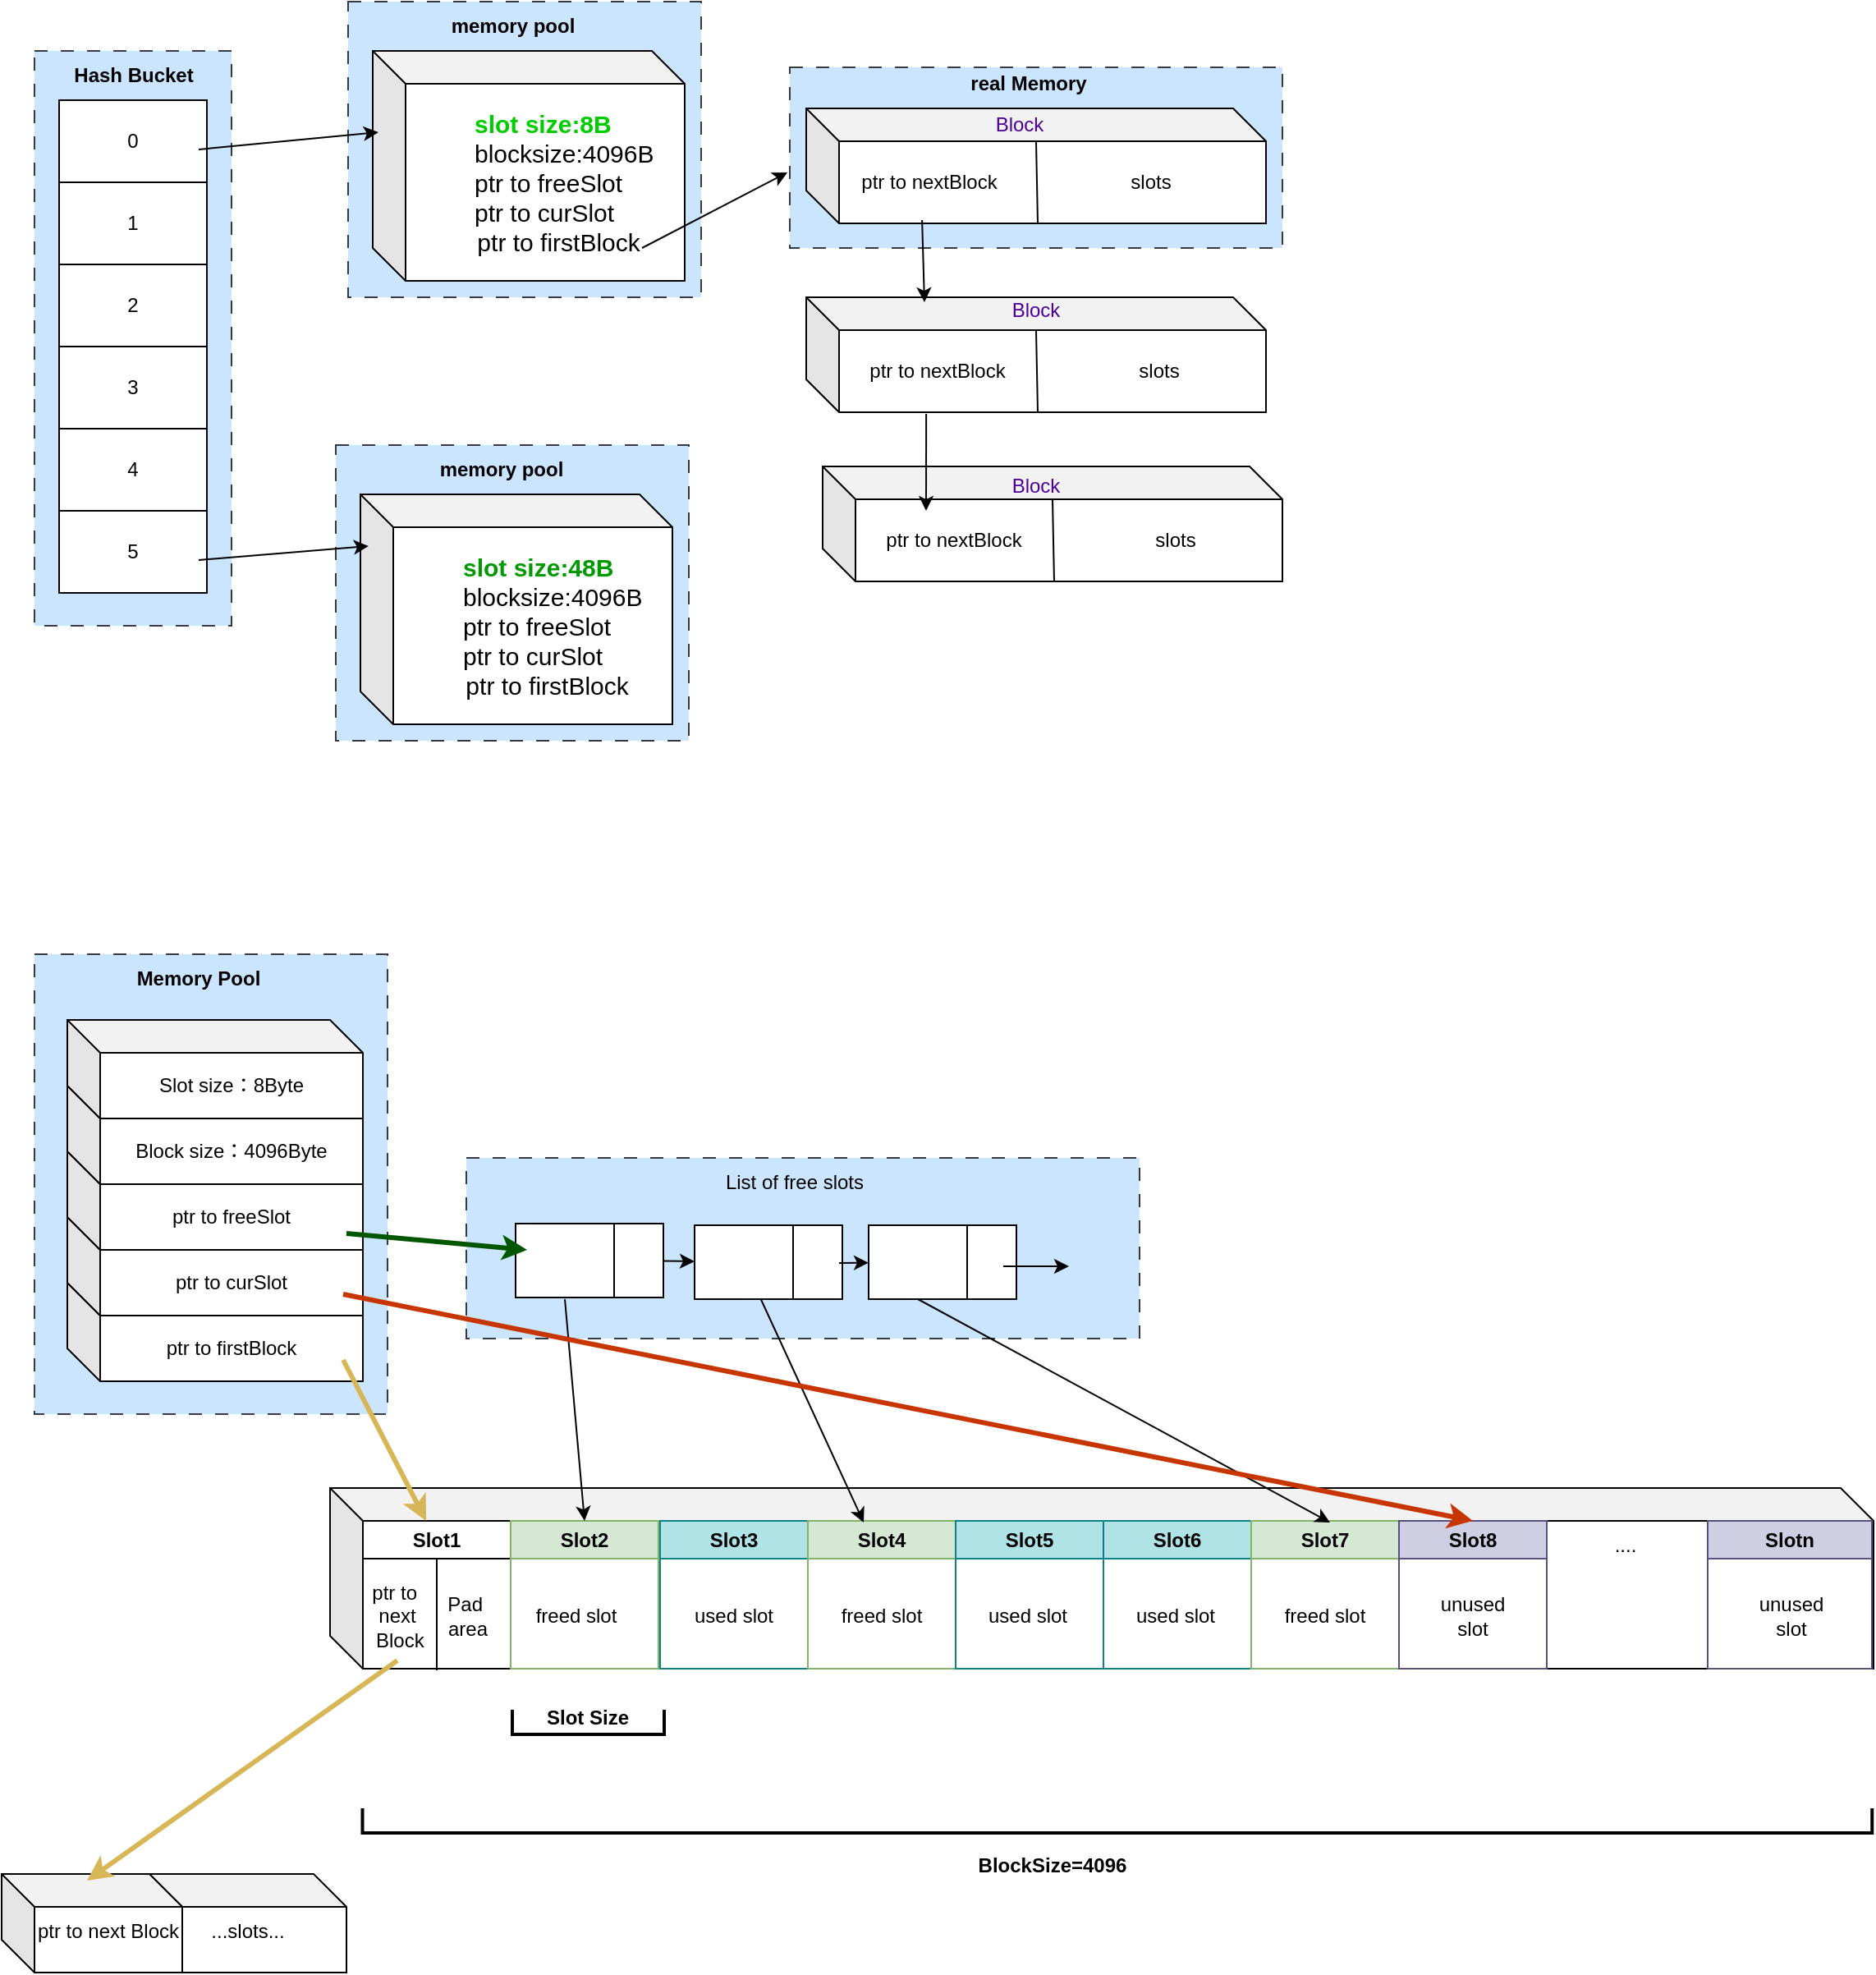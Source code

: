 <mxfile version="26.2.13">
  <diagram name="Page-1" id="68UhMEflulMoAvJQQZpr">
    <mxGraphModel dx="782" dy="471" grid="1" gridSize="10" guides="1" tooltips="1" connect="1" arrows="1" fold="1" page="1" pageScale="1" pageWidth="850" pageHeight="1100" math="0" shadow="0">
      <root>
        <mxCell id="0" />
        <mxCell id="1" parent="0" />
        <mxCell id="1545ABVTpnN0l0uN4MO6-4" value="" style="rounded=0;whiteSpace=wrap;html=1;dashed=1;dashPattern=8 8;fillColor=#cce5ff;strokeColor=#36393d;" parent="1" vertex="1">
          <mxGeometry x="60" y="80" width="120" height="350" as="geometry" />
        </mxCell>
        <mxCell id="1545ABVTpnN0l0uN4MO6-5" value="0" style="rounded=0;whiteSpace=wrap;html=1;" parent="1" vertex="1">
          <mxGeometry x="75" y="110" width="90" height="50" as="geometry" />
        </mxCell>
        <mxCell id="1545ABVTpnN0l0uN4MO6-8" value="1" style="rounded=0;whiteSpace=wrap;html=1;" parent="1" vertex="1">
          <mxGeometry x="75" y="160" width="90" height="50" as="geometry" />
        </mxCell>
        <mxCell id="1545ABVTpnN0l0uN4MO6-9" value="2" style="rounded=0;whiteSpace=wrap;html=1;" parent="1" vertex="1">
          <mxGeometry x="75" y="210" width="90" height="50" as="geometry" />
        </mxCell>
        <mxCell id="1545ABVTpnN0l0uN4MO6-10" value="3" style="rounded=0;whiteSpace=wrap;html=1;" parent="1" vertex="1">
          <mxGeometry x="75" y="260" width="90" height="50" as="geometry" />
        </mxCell>
        <mxCell id="1545ABVTpnN0l0uN4MO6-11" value="4" style="rounded=0;whiteSpace=wrap;html=1;" parent="1" vertex="1">
          <mxGeometry x="75" y="310" width="90" height="50" as="geometry" />
        </mxCell>
        <mxCell id="1545ABVTpnN0l0uN4MO6-12" value="&lt;b&gt;Hash Bucket&lt;/b&gt;" style="text;html=1;align=center;verticalAlign=middle;resizable=0;points=[];autosize=1;strokeColor=none;fillColor=none;" parent="1" vertex="1">
          <mxGeometry x="70" y="80" width="100" height="30" as="geometry" />
        </mxCell>
        <mxCell id="1545ABVTpnN0l0uN4MO6-13" value="5" style="rounded=0;whiteSpace=wrap;html=1;" parent="1" vertex="1">
          <mxGeometry x="75" y="360" width="90" height="50" as="geometry" />
        </mxCell>
        <mxCell id="1545ABVTpnN0l0uN4MO6-18" value="" style="rounded=0;whiteSpace=wrap;html=1;dashed=1;dashPattern=8 8;strokeColor=#36393d;align=center;verticalAlign=middle;fontFamily=Helvetica;fontSize=12;fillColor=#cce5ff;" parent="1" vertex="1">
          <mxGeometry x="251" y="50" width="215" height="180" as="geometry" />
        </mxCell>
        <mxCell id="1545ABVTpnN0l0uN4MO6-19" value="&lt;blockquote style=&quot;margin: 0 0 0 40px; border: none; padding: 0px;&quot;&gt;&lt;font style=&quot;font-size: 15px;&quot;&gt;&lt;b&gt;&lt;font style=&quot;color: rgb(0, 204, 0);&quot;&gt;&lt;span style=&quot;background-color: transparent;&quot;&gt;slot&lt;/span&gt; size:8B&lt;/font&gt;&lt;/b&gt;&lt;br&gt;blocksize:4096B&lt;br&gt;ptr to freeSlot&lt;br&gt;ptr to c&lt;span style=&quot;background-color: transparent; color: light-dark(rgb(0, 0, 0), rgb(255, 255, 255));&quot;&gt;urSlot&lt;/span&gt;&lt;/font&gt;&lt;/blockquote&gt;&lt;div&gt;&lt;font style=&quot;font-size: 15px;&quot;&gt;&lt;span style=&quot;white-space: pre;&quot;&gt;&#x9;&lt;/span&gt;&amp;nbsp; ptr to firstBlock&lt;/font&gt;&lt;/div&gt;" style="shape=cube;whiteSpace=wrap;html=1;boundedLbl=1;backgroundOutline=1;darkOpacity=0.05;darkOpacity2=0.1;rounded=0;strokeColor=default;align=left;verticalAlign=middle;fontFamily=Helvetica;fontSize=12;fontColor=default;fillColor=default;" parent="1" vertex="1">
          <mxGeometry x="266" y="80" width="190" height="140" as="geometry" />
        </mxCell>
        <mxCell id="1545ABVTpnN0l0uN4MO6-20" value="&lt;b&gt;memory pool&lt;/b&gt;" style="text;html=1;align=center;verticalAlign=middle;resizable=0;points=[];autosize=1;strokeColor=none;fillColor=none;fontFamily=Helvetica;fontSize=12;fontColor=default;" parent="1" vertex="1">
          <mxGeometry x="301" y="50" width="100" height="30" as="geometry" />
        </mxCell>
        <mxCell id="1545ABVTpnN0l0uN4MO6-21" value="" style="rounded=0;whiteSpace=wrap;html=1;dashed=1;dashPattern=8 8;strokeColor=#36393d;align=center;verticalAlign=middle;fontFamily=Helvetica;fontSize=12;fillColor=#cce5ff;" parent="1" vertex="1">
          <mxGeometry x="520" y="90" width="300" height="110" as="geometry" />
        </mxCell>
        <mxCell id="1545ABVTpnN0l0uN4MO6-22" value="&lt;b&gt;real Memory&lt;/b&gt;" style="text;html=1;align=center;verticalAlign=middle;resizable=0;points=[];autosize=1;strokeColor=none;fillColor=none;fontFamily=Helvetica;fontSize=12;fontColor=default;" parent="1" vertex="1">
          <mxGeometry x="620" y="85" width="90" height="30" as="geometry" />
        </mxCell>
        <mxCell id="1545ABVTpnN0l0uN4MO6-33" value="" style="shape=cube;whiteSpace=wrap;html=1;boundedLbl=1;backgroundOutline=1;darkOpacity=0.05;darkOpacity2=0.1;rounded=0;strokeColor=default;align=center;verticalAlign=middle;fontFamily=Helvetica;fontSize=12;fontColor=default;fillColor=default;" parent="1" vertex="1">
          <mxGeometry x="530" y="115" width="280" height="70" as="geometry" />
        </mxCell>
        <mxCell id="1545ABVTpnN0l0uN4MO6-36" value="" style="endArrow=none;html=1;rounded=0;fontFamily=Helvetica;fontSize=12;fontColor=default;" parent="1" edge="1">
          <mxGeometry width="50" height="50" relative="1" as="geometry">
            <mxPoint x="671" y="185" as="sourcePoint" />
            <mxPoint x="670" y="135" as="targetPoint" />
          </mxGeometry>
        </mxCell>
        <mxCell id="1545ABVTpnN0l0uN4MO6-37" value="ptr to nextBlock" style="text;html=1;align=center;verticalAlign=middle;whiteSpace=wrap;rounded=0;fontFamily=Helvetica;fontSize=12;fontColor=default;" parent="1" vertex="1">
          <mxGeometry x="560" y="145" width="90" height="30" as="geometry" />
        </mxCell>
        <mxCell id="1545ABVTpnN0l0uN4MO6-38" value="slots" style="text;html=1;align=center;verticalAlign=middle;whiteSpace=wrap;rounded=0;fontFamily=Helvetica;fontSize=12;fontColor=default;" parent="1" vertex="1">
          <mxGeometry x="710" y="145" width="60" height="30" as="geometry" />
        </mxCell>
        <mxCell id="1545ABVTpnN0l0uN4MO6-39" value="" style="shape=cube;whiteSpace=wrap;html=1;boundedLbl=1;backgroundOutline=1;darkOpacity=0.05;darkOpacity2=0.1;rounded=0;strokeColor=default;align=center;verticalAlign=middle;fontFamily=Helvetica;fontSize=12;fontColor=default;fillColor=default;" parent="1" vertex="1">
          <mxGeometry x="530" y="230" width="280" height="70" as="geometry" />
        </mxCell>
        <mxCell id="1545ABVTpnN0l0uN4MO6-40" value="" style="endArrow=none;html=1;rounded=0;fontFamily=Helvetica;fontSize=12;fontColor=default;" parent="1" edge="1">
          <mxGeometry width="50" height="50" relative="1" as="geometry">
            <mxPoint x="671" y="300" as="sourcePoint" />
            <mxPoint x="670" y="250" as="targetPoint" />
          </mxGeometry>
        </mxCell>
        <mxCell id="1545ABVTpnN0l0uN4MO6-41" value="ptr to nextBlock" style="text;html=1;align=center;verticalAlign=middle;whiteSpace=wrap;rounded=0;fontFamily=Helvetica;fontSize=12;fontColor=default;" parent="1" vertex="1">
          <mxGeometry x="565" y="260" width="90" height="30" as="geometry" />
        </mxCell>
        <mxCell id="1545ABVTpnN0l0uN4MO6-42" value="slots" style="text;html=1;align=center;verticalAlign=middle;whiteSpace=wrap;rounded=0;fontFamily=Helvetica;fontSize=12;fontColor=default;" parent="1" vertex="1">
          <mxGeometry x="715" y="260" width="60" height="30" as="geometry" />
        </mxCell>
        <mxCell id="1545ABVTpnN0l0uN4MO6-43" value="" style="shape=cube;whiteSpace=wrap;html=1;boundedLbl=1;backgroundOutline=1;darkOpacity=0.05;darkOpacity2=0.1;rounded=0;strokeColor=default;align=center;verticalAlign=middle;fontFamily=Helvetica;fontSize=12;fontColor=default;fillColor=default;" parent="1" vertex="1">
          <mxGeometry x="540" y="333" width="280" height="70" as="geometry" />
        </mxCell>
        <mxCell id="1545ABVTpnN0l0uN4MO6-44" value="" style="endArrow=none;html=1;rounded=0;fontFamily=Helvetica;fontSize=12;fontColor=default;" parent="1" edge="1">
          <mxGeometry width="50" height="50" relative="1" as="geometry">
            <mxPoint x="681" y="403" as="sourcePoint" />
            <mxPoint x="680" y="353" as="targetPoint" />
          </mxGeometry>
        </mxCell>
        <mxCell id="1545ABVTpnN0l0uN4MO6-45" value="ptr to nextBlock" style="text;html=1;align=center;verticalAlign=middle;whiteSpace=wrap;rounded=0;fontFamily=Helvetica;fontSize=12;fontColor=default;" parent="1" vertex="1">
          <mxGeometry x="575" y="363" width="90" height="30" as="geometry" />
        </mxCell>
        <mxCell id="1545ABVTpnN0l0uN4MO6-46" value="slots" style="text;html=1;align=center;verticalAlign=middle;whiteSpace=wrap;rounded=0;fontFamily=Helvetica;fontSize=12;fontColor=default;" parent="1" vertex="1">
          <mxGeometry x="725" y="363" width="60" height="30" as="geometry" />
        </mxCell>
        <mxCell id="1545ABVTpnN0l0uN4MO6-48" value="" style="endArrow=classic;html=1;rounded=0;fontFamily=Helvetica;fontSize=12;fontColor=default;exitX=0.252;exitY=0.971;exitDx=0;exitDy=0;exitPerimeter=0;" parent="1" source="1545ABVTpnN0l0uN4MO6-33" edge="1">
          <mxGeometry width="50" height="50" relative="1" as="geometry">
            <mxPoint x="580" y="240" as="sourcePoint" />
            <mxPoint x="602" y="233" as="targetPoint" />
            <Array as="points" />
          </mxGeometry>
        </mxCell>
        <mxCell id="1545ABVTpnN0l0uN4MO6-52" value="" style="endArrow=classic;html=1;rounded=0;fontFamily=Helvetica;fontSize=12;fontColor=default;exitX=0.261;exitY=1.014;exitDx=0;exitDy=0;exitPerimeter=0;entryX=0.225;entryY=0.386;entryDx=0;entryDy=0;entryPerimeter=0;" parent="1" source="1545ABVTpnN0l0uN4MO6-39" target="1545ABVTpnN0l0uN4MO6-43" edge="1">
          <mxGeometry width="50" height="50" relative="1" as="geometry">
            <mxPoint x="590" y="330" as="sourcePoint" />
            <mxPoint x="640" y="280" as="targetPoint" />
          </mxGeometry>
        </mxCell>
        <mxCell id="1545ABVTpnN0l0uN4MO6-53" value="" style="endArrow=classic;html=1;rounded=0;fontFamily=Helvetica;fontSize=12;fontColor=default;entryX=-0.005;entryY=0.582;entryDx=0;entryDy=0;entryPerimeter=0;" parent="1" target="1545ABVTpnN0l0uN4MO6-21" edge="1">
          <mxGeometry width="50" height="50" relative="1" as="geometry">
            <mxPoint x="430" y="200" as="sourcePoint" />
            <mxPoint x="480" y="150" as="targetPoint" />
          </mxGeometry>
        </mxCell>
        <mxCell id="1545ABVTpnN0l0uN4MO6-56" value="" style="endArrow=classic;html=1;rounded=0;fontFamily=Helvetica;fontSize=12;fontColor=default;entryX=0.018;entryY=0.354;entryDx=0;entryDy=0;entryPerimeter=0;" parent="1" target="1545ABVTpnN0l0uN4MO6-19" edge="1">
          <mxGeometry width="50" height="50" relative="1" as="geometry">
            <mxPoint x="160" y="140" as="sourcePoint" />
            <mxPoint x="210" y="90" as="targetPoint" />
          </mxGeometry>
        </mxCell>
        <mxCell id="1545ABVTpnN0l0uN4MO6-57" value="" style="rounded=0;whiteSpace=wrap;html=1;dashed=1;dashPattern=8 8;strokeColor=#36393d;align=center;verticalAlign=middle;fontFamily=Helvetica;fontSize=12;fillColor=#cce5ff;" parent="1" vertex="1">
          <mxGeometry x="243.5" y="320" width="215" height="180" as="geometry" />
        </mxCell>
        <mxCell id="1545ABVTpnN0l0uN4MO6-58" value="&lt;blockquote style=&quot;margin: 0 0 0 40px; border: none; padding: 0px;&quot;&gt;&lt;font style=&quot;font-size: 15px;&quot;&gt;&lt;b&gt;&lt;font style=&quot;color: rgb(0, 153, 0);&quot;&gt;&lt;span style=&quot;background-color: transparent;&quot;&gt;slot&lt;/span&gt; size:48B&lt;/font&gt;&lt;/b&gt;&lt;br&gt;blocksize:4096B&lt;br&gt;ptr to freeSlot&lt;br&gt;ptr to c&lt;span style=&quot;background-color: transparent; color: light-dark(rgb(0, 0, 0), rgb(255, 255, 255));&quot;&gt;urSlot&lt;/span&gt;&lt;/font&gt;&lt;/blockquote&gt;&lt;div&gt;&lt;font style=&quot;font-size: 15px;&quot;&gt;&lt;span style=&quot;white-space: pre;&quot;&gt;&#x9;&lt;/span&gt;&amp;nbsp; ptr to firstBlock&lt;/font&gt;&lt;/div&gt;" style="shape=cube;whiteSpace=wrap;html=1;boundedLbl=1;backgroundOutline=1;darkOpacity=0.05;darkOpacity2=0.1;rounded=0;strokeColor=default;align=left;verticalAlign=middle;fontFamily=Helvetica;fontSize=12;fontColor=default;fillColor=default;" parent="1" vertex="1">
          <mxGeometry x="258.5" y="350" width="190" height="140" as="geometry" />
        </mxCell>
        <mxCell id="1545ABVTpnN0l0uN4MO6-59" value="&lt;b&gt;memory pool&lt;/b&gt;" style="text;html=1;align=center;verticalAlign=middle;resizable=0;points=[];autosize=1;strokeColor=none;fillColor=none;fontFamily=Helvetica;fontSize=12;fontColor=default;" parent="1" vertex="1">
          <mxGeometry x="293.5" y="320" width="100" height="30" as="geometry" />
        </mxCell>
        <mxCell id="1545ABVTpnN0l0uN4MO6-61" value="" style="endArrow=classic;html=1;rounded=0;fontFamily=Helvetica;fontSize=12;fontColor=default;entryX=0.026;entryY=0.225;entryDx=0;entryDy=0;entryPerimeter=0;" parent="1" target="1545ABVTpnN0l0uN4MO6-58" edge="1">
          <mxGeometry width="50" height="50" relative="1" as="geometry">
            <mxPoint x="160" y="390" as="sourcePoint" />
            <mxPoint x="210" y="340" as="targetPoint" />
          </mxGeometry>
        </mxCell>
        <mxCell id="1545ABVTpnN0l0uN4MO6-62" value="&lt;font style=&quot;color: rgb(76, 0, 153);&quot;&gt;Block&lt;/font&gt;" style="text;html=1;align=center;verticalAlign=middle;whiteSpace=wrap;rounded=0;fontFamily=Helvetica;fontSize=12;fontColor=default;" parent="1" vertex="1">
          <mxGeometry x="630" y="110" width="60" height="30" as="geometry" />
        </mxCell>
        <mxCell id="1545ABVTpnN0l0uN4MO6-63" value="&lt;font style=&quot;color: rgb(76, 0, 153);&quot;&gt;Block&lt;/font&gt;" style="text;html=1;align=center;verticalAlign=middle;whiteSpace=wrap;rounded=0;fontFamily=Helvetica;fontSize=12;fontColor=default;" parent="1" vertex="1">
          <mxGeometry x="640" y="223" width="60" height="30" as="geometry" />
        </mxCell>
        <mxCell id="1545ABVTpnN0l0uN4MO6-64" value="&lt;font style=&quot;color: rgb(76, 0, 153);&quot;&gt;Block&lt;/font&gt;" style="text;html=1;align=center;verticalAlign=middle;whiteSpace=wrap;rounded=0;fontFamily=Helvetica;fontSize=12;fontColor=default;" parent="1" vertex="1">
          <mxGeometry x="640" y="330" width="60" height="30" as="geometry" />
        </mxCell>
        <mxCell id="rmR2JwyXD1AsNj4J_408-1" value="" style="rounded=0;whiteSpace=wrap;html=1;dashed=1;dashPattern=8 8;strokeColor=#36393d;align=center;verticalAlign=middle;fontFamily=Helvetica;fontSize=12;fillColor=#cce5ff;" vertex="1" parent="1">
          <mxGeometry x="60" y="630" width="215" height="280" as="geometry" />
        </mxCell>
        <mxCell id="rmR2JwyXD1AsNj4J_408-2" value="ptr to firstBlock" style="shape=cube;whiteSpace=wrap;html=1;boundedLbl=1;backgroundOutline=1;darkOpacity=0.05;darkOpacity2=0.1;" vertex="1" parent="1">
          <mxGeometry x="80" y="830" width="180" height="60" as="geometry" />
        </mxCell>
        <mxCell id="rmR2JwyXD1AsNj4J_408-3" value="ptr to curSlot" style="shape=cube;whiteSpace=wrap;html=1;boundedLbl=1;backgroundOutline=1;darkOpacity=0.05;darkOpacity2=0.1;" vertex="1" parent="1">
          <mxGeometry x="80" y="790" width="180" height="60" as="geometry" />
        </mxCell>
        <mxCell id="rmR2JwyXD1AsNj4J_408-4" value="ptr to freeSlot" style="shape=cube;whiteSpace=wrap;html=1;boundedLbl=1;backgroundOutline=1;darkOpacity=0.05;darkOpacity2=0.1;" vertex="1" parent="1">
          <mxGeometry x="80" y="750" width="180" height="60" as="geometry" />
        </mxCell>
        <mxCell id="rmR2JwyXD1AsNj4J_408-5" value="Block size：4096Byte" style="shape=cube;whiteSpace=wrap;html=1;boundedLbl=1;backgroundOutline=1;darkOpacity=0.05;darkOpacity2=0.1;" vertex="1" parent="1">
          <mxGeometry x="80" y="710" width="180" height="60" as="geometry" />
        </mxCell>
        <mxCell id="rmR2JwyXD1AsNj4J_408-6" value="Slot size：8Byte" style="shape=cube;whiteSpace=wrap;html=1;boundedLbl=1;backgroundOutline=1;darkOpacity=0.05;darkOpacity2=0.1;" vertex="1" parent="1">
          <mxGeometry x="80" y="670" width="180" height="60" as="geometry" />
        </mxCell>
        <mxCell id="rmR2JwyXD1AsNj4J_408-7" value="Memory Pool" style="text;html=1;align=center;verticalAlign=middle;whiteSpace=wrap;rounded=0;fontStyle=1" vertex="1" parent="1">
          <mxGeometry x="120" y="630" width="80" height="30" as="geometry" />
        </mxCell>
        <mxCell id="rmR2JwyXD1AsNj4J_408-8" value="" style="rounded=0;whiteSpace=wrap;html=1;dashed=1;dashPattern=8 8;strokeColor=#36393d;align=center;verticalAlign=middle;fontFamily=Helvetica;fontSize=12;fillColor=#cce5ff;" vertex="1" parent="1">
          <mxGeometry x="323" y="754" width="410" height="110" as="geometry" />
        </mxCell>
        <mxCell id="rmR2JwyXD1AsNj4J_408-9" value="" style="rounded=0;whiteSpace=wrap;html=1;" vertex="1" parent="1">
          <mxGeometry x="353" y="794" width="60" height="45" as="geometry" />
        </mxCell>
        <mxCell id="rmR2JwyXD1AsNj4J_408-10" value="List of free slots" style="text;html=1;align=center;verticalAlign=middle;whiteSpace=wrap;rounded=0;" vertex="1" parent="1">
          <mxGeometry x="473" y="754" width="100" height="30" as="geometry" />
        </mxCell>
        <mxCell id="rmR2JwyXD1AsNj4J_408-11" value="" style="rounded=0;whiteSpace=wrap;html=1;" vertex="1" parent="1">
          <mxGeometry x="413" y="794" width="30" height="45" as="geometry" />
        </mxCell>
        <mxCell id="rmR2JwyXD1AsNj4J_408-38" value="" style="shape=cube;whiteSpace=wrap;html=1;boundedLbl=1;backgroundOutline=1;darkOpacity=0.05;darkOpacity2=0.1;" vertex="1" parent="1">
          <mxGeometry x="240" y="955" width="940" height="110" as="geometry" />
        </mxCell>
        <mxCell id="rmR2JwyXD1AsNj4J_408-40" value="Slot1" style="swimlane;whiteSpace=wrap;html=1;" vertex="1" parent="1">
          <mxGeometry x="260" y="975" width="90" height="90" as="geometry">
            <mxRectangle x="260" y="1120" width="70" height="30" as="alternateBounds" />
          </mxGeometry>
        </mxCell>
        <mxCell id="rmR2JwyXD1AsNj4J_408-45" value="Slot2" style="swimlane;whiteSpace=wrap;html=1;fillColor=#d5e8d4;strokeColor=#82b366;" vertex="1" parent="1">
          <mxGeometry x="350" y="975" width="90" height="90" as="geometry">
            <mxRectangle x="260" y="1120" width="70" height="30" as="alternateBounds" />
          </mxGeometry>
        </mxCell>
        <mxCell id="rmR2JwyXD1AsNj4J_408-62" value="freed slot" style="text;html=1;align=center;verticalAlign=middle;whiteSpace=wrap;rounded=0;" vertex="1" parent="rmR2JwyXD1AsNj4J_408-45">
          <mxGeometry x="10" y="43" width="60" height="30" as="geometry" />
        </mxCell>
        <mxCell id="rmR2JwyXD1AsNj4J_408-46" value="Slot3" style="swimlane;whiteSpace=wrap;html=1;fillColor=#b0e3e6;strokeColor=#0e8088;" vertex="1" parent="1">
          <mxGeometry x="441" y="975" width="90" height="90" as="geometry">
            <mxRectangle x="260" y="1120" width="70" height="30" as="alternateBounds" />
          </mxGeometry>
        </mxCell>
        <mxCell id="rmR2JwyXD1AsNj4J_408-63" value="used slot" style="text;html=1;align=center;verticalAlign=middle;whiteSpace=wrap;rounded=0;" vertex="1" parent="rmR2JwyXD1AsNj4J_408-46">
          <mxGeometry x="15" y="43" width="60" height="30" as="geometry" />
        </mxCell>
        <mxCell id="rmR2JwyXD1AsNj4J_408-47" value="Slot4" style="swimlane;whiteSpace=wrap;html=1;startSize=23;fillColor=#d5e8d4;strokeColor=#82b366;" vertex="1" parent="1">
          <mxGeometry x="531" y="975" width="90" height="90" as="geometry">
            <mxRectangle x="260" y="1120" width="70" height="30" as="alternateBounds" />
          </mxGeometry>
        </mxCell>
        <mxCell id="rmR2JwyXD1AsNj4J_408-64" value="freed slot" style="text;html=1;align=center;verticalAlign=middle;whiteSpace=wrap;rounded=0;" vertex="1" parent="rmR2JwyXD1AsNj4J_408-47">
          <mxGeometry x="15" y="42.5" width="60" height="30" as="geometry" />
        </mxCell>
        <mxCell id="rmR2JwyXD1AsNj4J_408-48" value="Slot5" style="swimlane;whiteSpace=wrap;html=1;startSize=23;fillColor=#b0e3e6;strokeColor=#0e8088;" vertex="1" parent="1">
          <mxGeometry x="621" y="975" width="90" height="90" as="geometry">
            <mxRectangle x="260" y="1120" width="70" height="30" as="alternateBounds" />
          </mxGeometry>
        </mxCell>
        <mxCell id="rmR2JwyXD1AsNj4J_408-65" value="used slot" style="text;html=1;align=center;verticalAlign=middle;whiteSpace=wrap;rounded=0;" vertex="1" parent="rmR2JwyXD1AsNj4J_408-48">
          <mxGeometry x="14" y="42.5" width="60" height="30" as="geometry" />
        </mxCell>
        <mxCell id="rmR2JwyXD1AsNj4J_408-49" value="Slot6" style="swimlane;whiteSpace=wrap;html=1;startSize=23;fillColor=#b0e3e6;strokeColor=#0e8088;" vertex="1" parent="1">
          <mxGeometry x="711" y="975" width="90" height="90" as="geometry">
            <mxRectangle x="260" y="1120" width="70" height="30" as="alternateBounds" />
          </mxGeometry>
        </mxCell>
        <mxCell id="rmR2JwyXD1AsNj4J_408-66" value="used slot" style="text;html=1;align=center;verticalAlign=middle;whiteSpace=wrap;rounded=0;" vertex="1" parent="rmR2JwyXD1AsNj4J_408-49">
          <mxGeometry x="14" y="42.5" width="60" height="30" as="geometry" />
        </mxCell>
        <mxCell id="rmR2JwyXD1AsNj4J_408-50" value="Slot7" style="swimlane;whiteSpace=wrap;html=1;fillColor=#d5e8d4;strokeColor=#82b366;" vertex="1" parent="1">
          <mxGeometry x="801" y="975" width="90" height="90" as="geometry">
            <mxRectangle x="260" y="1120" width="70" height="30" as="alternateBounds" />
          </mxGeometry>
        </mxCell>
        <mxCell id="rmR2JwyXD1AsNj4J_408-67" value="freed slot" style="text;html=1;align=center;verticalAlign=middle;whiteSpace=wrap;rounded=0;" vertex="1" parent="rmR2JwyXD1AsNj4J_408-50">
          <mxGeometry x="15" y="43" width="60" height="30" as="geometry" />
        </mxCell>
        <mxCell id="rmR2JwyXD1AsNj4J_408-51" value="Slot8" style="swimlane;whiteSpace=wrap;html=1;fillColor=#d0cee2;strokeColor=#56517e;" vertex="1" parent="1">
          <mxGeometry x="891" y="975" width="90" height="90" as="geometry">
            <mxRectangle x="260" y="1120" width="70" height="30" as="alternateBounds" />
          </mxGeometry>
        </mxCell>
        <mxCell id="rmR2JwyXD1AsNj4J_408-52" value="Slotn" style="swimlane;whiteSpace=wrap;html=1;fillColor=#d0cee2;strokeColor=#56517e;" vertex="1" parent="1">
          <mxGeometry x="1079" y="975" width="100" height="90" as="geometry">
            <mxRectangle x="260" y="1120" width="70" height="30" as="alternateBounds" />
          </mxGeometry>
        </mxCell>
        <mxCell id="rmR2JwyXD1AsNj4J_408-69" value="unused slot" style="text;html=1;align=center;verticalAlign=middle;whiteSpace=wrap;rounded=0;" vertex="1" parent="rmR2JwyXD1AsNj4J_408-52">
          <mxGeometry x="21" y="42.5" width="60" height="30" as="geometry" />
        </mxCell>
        <mxCell id="rmR2JwyXD1AsNj4J_408-53" value="...." style="text;html=1;align=center;verticalAlign=middle;whiteSpace=wrap;rounded=0;" vertex="1" parent="1">
          <mxGeometry x="999" y="975" width="60" height="30" as="geometry" />
        </mxCell>
        <mxCell id="rmR2JwyXD1AsNj4J_408-54" value="" style="rounded=0;whiteSpace=wrap;html=1;" vertex="1" parent="1">
          <mxGeometry x="462" y="795" width="60" height="45" as="geometry" />
        </mxCell>
        <mxCell id="rmR2JwyXD1AsNj4J_408-55" value="" style="rounded=0;whiteSpace=wrap;html=1;" vertex="1" parent="1">
          <mxGeometry x="522" y="795" width="30" height="45" as="geometry" />
        </mxCell>
        <mxCell id="rmR2JwyXD1AsNj4J_408-56" value="" style="rounded=0;whiteSpace=wrap;html=1;" vertex="1" parent="1">
          <mxGeometry x="568" y="795" width="60" height="45" as="geometry" />
        </mxCell>
        <mxCell id="rmR2JwyXD1AsNj4J_408-57" value="" style="rounded=0;whiteSpace=wrap;html=1;" vertex="1" parent="1">
          <mxGeometry x="628" y="795" width="30" height="45" as="geometry" />
        </mxCell>
        <mxCell id="rmR2JwyXD1AsNj4J_408-59" value="" style="endArrow=none;html=1;rounded=0;" edge="1" parent="1">
          <mxGeometry width="50" height="50" relative="1" as="geometry">
            <mxPoint x="305" y="1066" as="sourcePoint" />
            <mxPoint x="305" y="998" as="targetPoint" />
          </mxGeometry>
        </mxCell>
        <mxCell id="rmR2JwyXD1AsNj4J_408-60" value="ptr to&amp;nbsp;&lt;div&gt;next&lt;/div&gt;&lt;div&gt;&amp;nbsp;Block&lt;/div&gt;" style="text;html=1;align=center;verticalAlign=middle;whiteSpace=wrap;rounded=0;" vertex="1" parent="1">
          <mxGeometry x="251" y="1005" width="60" height="55" as="geometry" />
        </mxCell>
        <mxCell id="rmR2JwyXD1AsNj4J_408-61" value="Pad&amp;nbsp;&lt;div&gt;area&lt;/div&gt;" style="text;html=1;align=center;verticalAlign=middle;whiteSpace=wrap;rounded=0;" vertex="1" parent="1">
          <mxGeometry x="293.5" y="1017.5" width="60" height="30" as="geometry" />
        </mxCell>
        <mxCell id="rmR2JwyXD1AsNj4J_408-68" value="unused slot" style="text;html=1;align=center;verticalAlign=middle;whiteSpace=wrap;rounded=0;" vertex="1" parent="1">
          <mxGeometry x="906" y="1017.5" width="60" height="30" as="geometry" />
        </mxCell>
        <mxCell id="rmR2JwyXD1AsNj4J_408-70" value="" style="strokeWidth=2;html=1;shape=mxgraph.flowchart.annotation_1;align=left;pointerEvents=1;rotation=-90;" vertex="1" parent="1">
          <mxGeometry x="389.75" y="1051.25" width="15" height="92.5" as="geometry" />
        </mxCell>
        <mxCell id="rmR2JwyXD1AsNj4J_408-71" value="&lt;b&gt;Slot Size&lt;/b&gt;" style="text;html=1;align=center;verticalAlign=middle;whiteSpace=wrap;rounded=0;" vertex="1" parent="1">
          <mxGeometry x="367.25" y="1080" width="60" height="30" as="geometry" />
        </mxCell>
        <mxCell id="rmR2JwyXD1AsNj4J_408-72" value="" style="strokeWidth=2;html=1;shape=mxgraph.flowchart.annotation_1;align=left;pointerEvents=1;rotation=-90;" vertex="1" parent="1">
          <mxGeometry x="711.94" y="697.82" width="15" height="919.37" as="geometry" />
        </mxCell>
        <mxCell id="rmR2JwyXD1AsNj4J_408-73" value="&lt;b&gt;BlockSize=4096&lt;/b&gt;" style="text;html=1;align=center;verticalAlign=middle;whiteSpace=wrap;rounded=0;" vertex="1" parent="1">
          <mxGeometry x="650" y="1170" width="60" height="30" as="geometry" />
        </mxCell>
        <mxCell id="rmR2JwyXD1AsNj4J_408-75" value="" style="endArrow=classic;html=1;rounded=0;entryX=0.117;entryY=0.356;entryDx=0;entryDy=0;entryPerimeter=0;fillColor=#008a00;strokeColor=#005700;strokeWidth=3;" edge="1" parent="1" target="rmR2JwyXD1AsNj4J_408-9">
          <mxGeometry width="50" height="50" relative="1" as="geometry">
            <mxPoint x="250" y="800" as="sourcePoint" />
            <mxPoint x="300" y="750" as="targetPoint" />
          </mxGeometry>
        </mxCell>
        <mxCell id="rmR2JwyXD1AsNj4J_408-76" value="" style="endArrow=classic;html=1;rounded=0;entryX=0.5;entryY=0;entryDx=0;entryDy=0;" edge="1" parent="1" target="rmR2JwyXD1AsNj4J_408-45">
          <mxGeometry width="50" height="50" relative="1" as="geometry">
            <mxPoint x="383" y="840" as="sourcePoint" />
            <mxPoint x="430" y="790" as="targetPoint" />
          </mxGeometry>
        </mxCell>
        <mxCell id="rmR2JwyXD1AsNj4J_408-78" value="" style="endArrow=classic;html=1;rounded=0;" edge="1" parent="1" source="rmR2JwyXD1AsNj4J_408-11" target="rmR2JwyXD1AsNj4J_408-54">
          <mxGeometry width="50" height="50" relative="1" as="geometry">
            <mxPoint x="430" y="820" as="sourcePoint" />
            <mxPoint x="480" y="770" as="targetPoint" />
          </mxGeometry>
        </mxCell>
        <mxCell id="rmR2JwyXD1AsNj4J_408-79" value="" style="endArrow=classic;html=1;rounded=0;entryX=0.5;entryY=0;entryDx=0;entryDy=0;" edge="1" parent="1" source="rmR2JwyXD1AsNj4J_408-54">
          <mxGeometry width="50" height="50" relative="1" as="geometry">
            <mxPoint x="550" y="821" as="sourcePoint" />
            <mxPoint x="565" y="976" as="targetPoint" />
          </mxGeometry>
        </mxCell>
        <mxCell id="rmR2JwyXD1AsNj4J_408-80" value="" style="endArrow=classic;html=1;rounded=0;entryX=0.5;entryY=0;entryDx=0;entryDy=0;exitX=0.5;exitY=1;exitDx=0;exitDy=0;" edge="1" parent="1" source="rmR2JwyXD1AsNj4J_408-56">
          <mxGeometry width="50" height="50" relative="1" as="geometry">
            <mxPoint x="786" y="840" as="sourcePoint" />
            <mxPoint x="849" y="976" as="targetPoint" />
          </mxGeometry>
        </mxCell>
        <mxCell id="rmR2JwyXD1AsNj4J_408-81" value="" style="endArrow=classic;html=1;rounded=0;" edge="1" parent="1" target="rmR2JwyXD1AsNj4J_408-56">
          <mxGeometry width="50" height="50" relative="1" as="geometry">
            <mxPoint x="550" y="818" as="sourcePoint" />
            <mxPoint x="590" y="770" as="targetPoint" />
          </mxGeometry>
        </mxCell>
        <mxCell id="rmR2JwyXD1AsNj4J_408-82" value="" style="endArrow=classic;html=1;rounded=0;" edge="1" parent="1">
          <mxGeometry width="50" height="50" relative="1" as="geometry">
            <mxPoint x="650" y="820" as="sourcePoint" />
            <mxPoint x="690" y="820" as="targetPoint" />
          </mxGeometry>
        </mxCell>
        <mxCell id="rmR2JwyXD1AsNj4J_408-83" value="" style="endArrow=classic;html=1;rounded=0;entryX=0.5;entryY=0;entryDx=0;entryDy=0;fillColor=#fa6800;strokeColor=#C73500;strokeWidth=3;" edge="1" parent="1" target="rmR2JwyXD1AsNj4J_408-51">
          <mxGeometry width="50" height="50" relative="1" as="geometry">
            <mxPoint x="248" y="837" as="sourcePoint" />
            <mxPoint x="358" y="847" as="targetPoint" />
          </mxGeometry>
        </mxCell>
        <mxCell id="rmR2JwyXD1AsNj4J_408-84" value="" style="endArrow=classic;html=1;rounded=0;entryX=0.428;entryY=0;entryDx=0;entryDy=0;entryPerimeter=0;fillColor=#fff2cc;strokeColor=#d6b656;strokeWidth=3;gradientColor=#ffd966;" edge="1" parent="1" target="rmR2JwyXD1AsNj4J_408-40">
          <mxGeometry width="50" height="50" relative="1" as="geometry">
            <mxPoint x="248" y="877" as="sourcePoint" />
            <mxPoint x="358" y="887" as="targetPoint" />
          </mxGeometry>
        </mxCell>
        <mxCell id="rmR2JwyXD1AsNj4J_408-85" value="" style="shape=cube;whiteSpace=wrap;html=1;boundedLbl=1;backgroundOutline=1;darkOpacity=0.05;darkOpacity2=0.1;" vertex="1" parent="1">
          <mxGeometry x="130" y="1190" width="120" height="60" as="geometry" />
        </mxCell>
        <mxCell id="rmR2JwyXD1AsNj4J_408-86" value="" style="shape=cube;whiteSpace=wrap;html=1;boundedLbl=1;backgroundOutline=1;darkOpacity=0.05;darkOpacity2=0.1;" vertex="1" parent="1">
          <mxGeometry x="40" y="1190" width="110" height="60" as="geometry" />
        </mxCell>
        <mxCell id="rmR2JwyXD1AsNj4J_408-87" value="ptr to next Block" style="text;html=1;align=center;verticalAlign=middle;whiteSpace=wrap;rounded=0;" vertex="1" parent="1">
          <mxGeometry x="60" y="1210" width="90" height="30" as="geometry" />
        </mxCell>
        <mxCell id="rmR2JwyXD1AsNj4J_408-88" value="...slots..." style="text;html=1;align=center;verticalAlign=middle;whiteSpace=wrap;rounded=0;" vertex="1" parent="1">
          <mxGeometry x="160" y="1210" width="60" height="30" as="geometry" />
        </mxCell>
        <mxCell id="rmR2JwyXD1AsNj4J_408-89" value="" style="endArrow=classic;html=1;rounded=0;entryX=0.473;entryY=0.067;entryDx=0;entryDy=0;entryPerimeter=0;fillColor=#fff2cc;strokeColor=#d6b656;strokeWidth=3;exitX=0.5;exitY=1;exitDx=0;exitDy=0;gradientColor=#ffd966;" edge="1" parent="1" source="rmR2JwyXD1AsNj4J_408-60" target="rmR2JwyXD1AsNj4J_408-86">
          <mxGeometry width="50" height="50" relative="1" as="geometry">
            <mxPoint x="258" y="1043" as="sourcePoint" />
            <mxPoint x="309" y="1141" as="targetPoint" />
          </mxGeometry>
        </mxCell>
      </root>
    </mxGraphModel>
  </diagram>
</mxfile>
